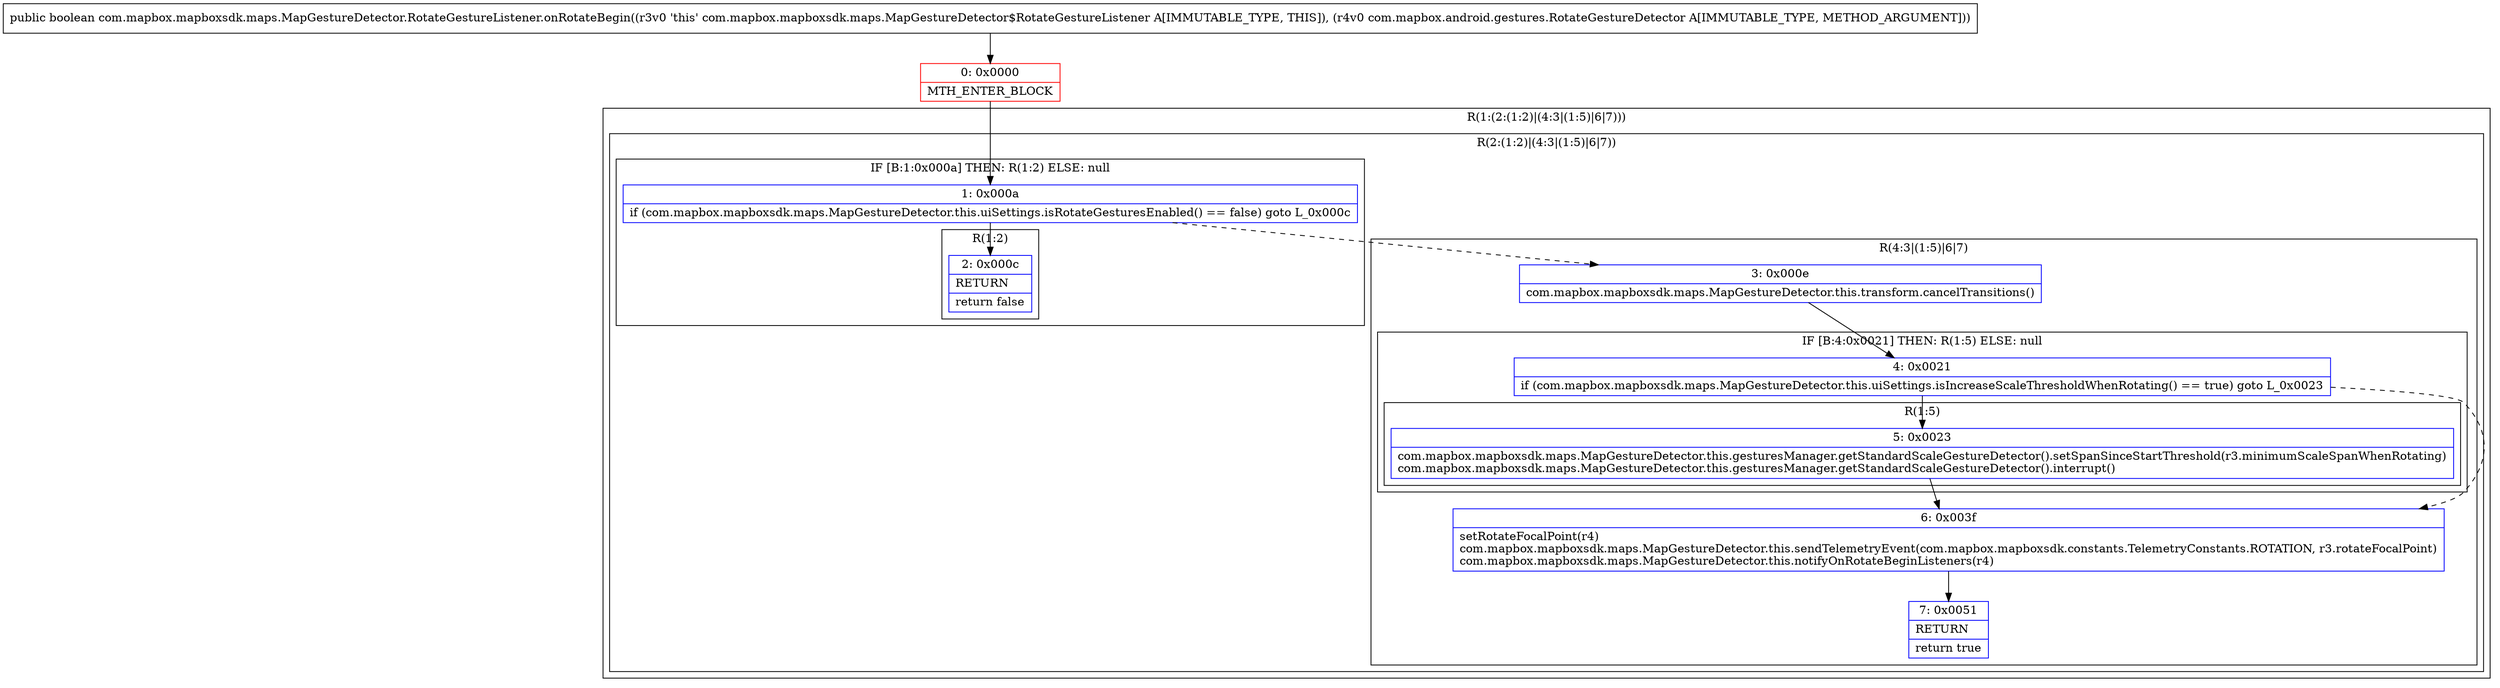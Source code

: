digraph "CFG forcom.mapbox.mapboxsdk.maps.MapGestureDetector.RotateGestureListener.onRotateBegin(Lcom\/mapbox\/android\/gestures\/RotateGestureDetector;)Z" {
subgraph cluster_Region_1513796065 {
label = "R(1:(2:(1:2)|(4:3|(1:5)|6|7)))";
node [shape=record,color=blue];
subgraph cluster_Region_204252967 {
label = "R(2:(1:2)|(4:3|(1:5)|6|7))";
node [shape=record,color=blue];
subgraph cluster_IfRegion_1338895423 {
label = "IF [B:1:0x000a] THEN: R(1:2) ELSE: null";
node [shape=record,color=blue];
Node_1 [shape=record,label="{1\:\ 0x000a|if (com.mapbox.mapboxsdk.maps.MapGestureDetector.this.uiSettings.isRotateGesturesEnabled() == false) goto L_0x000c\l}"];
subgraph cluster_Region_1743262819 {
label = "R(1:2)";
node [shape=record,color=blue];
Node_2 [shape=record,label="{2\:\ 0x000c|RETURN\l|return false\l}"];
}
}
subgraph cluster_Region_1750205638 {
label = "R(4:3|(1:5)|6|7)";
node [shape=record,color=blue];
Node_3 [shape=record,label="{3\:\ 0x000e|com.mapbox.mapboxsdk.maps.MapGestureDetector.this.transform.cancelTransitions()\l}"];
subgraph cluster_IfRegion_19829620 {
label = "IF [B:4:0x0021] THEN: R(1:5) ELSE: null";
node [shape=record,color=blue];
Node_4 [shape=record,label="{4\:\ 0x0021|if (com.mapbox.mapboxsdk.maps.MapGestureDetector.this.uiSettings.isIncreaseScaleThresholdWhenRotating() == true) goto L_0x0023\l}"];
subgraph cluster_Region_564280186 {
label = "R(1:5)";
node [shape=record,color=blue];
Node_5 [shape=record,label="{5\:\ 0x0023|com.mapbox.mapboxsdk.maps.MapGestureDetector.this.gesturesManager.getStandardScaleGestureDetector().setSpanSinceStartThreshold(r3.minimumScaleSpanWhenRotating)\lcom.mapbox.mapboxsdk.maps.MapGestureDetector.this.gesturesManager.getStandardScaleGestureDetector().interrupt()\l}"];
}
}
Node_6 [shape=record,label="{6\:\ 0x003f|setRotateFocalPoint(r4)\lcom.mapbox.mapboxsdk.maps.MapGestureDetector.this.sendTelemetryEvent(com.mapbox.mapboxsdk.constants.TelemetryConstants.ROTATION, r3.rotateFocalPoint)\lcom.mapbox.mapboxsdk.maps.MapGestureDetector.this.notifyOnRotateBeginListeners(r4)\l}"];
Node_7 [shape=record,label="{7\:\ 0x0051|RETURN\l|return true\l}"];
}
}
}
Node_0 [shape=record,color=red,label="{0\:\ 0x0000|MTH_ENTER_BLOCK\l}"];
MethodNode[shape=record,label="{public boolean com.mapbox.mapboxsdk.maps.MapGestureDetector.RotateGestureListener.onRotateBegin((r3v0 'this' com.mapbox.mapboxsdk.maps.MapGestureDetector$RotateGestureListener A[IMMUTABLE_TYPE, THIS]), (r4v0 com.mapbox.android.gestures.RotateGestureDetector A[IMMUTABLE_TYPE, METHOD_ARGUMENT])) }"];
MethodNode -> Node_0;
Node_1 -> Node_2;
Node_1 -> Node_3[style=dashed];
Node_3 -> Node_4;
Node_4 -> Node_5;
Node_4 -> Node_6[style=dashed];
Node_5 -> Node_6;
Node_6 -> Node_7;
Node_0 -> Node_1;
}


